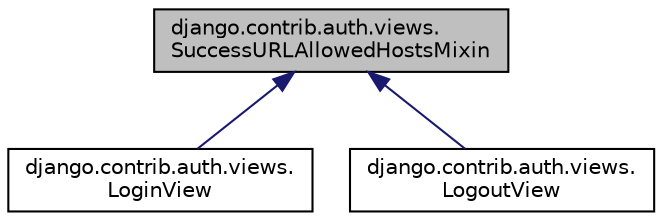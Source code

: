 digraph "django.contrib.auth.views.SuccessURLAllowedHostsMixin"
{
 // LATEX_PDF_SIZE
  edge [fontname="Helvetica",fontsize="10",labelfontname="Helvetica",labelfontsize="10"];
  node [fontname="Helvetica",fontsize="10",shape=record];
  Node1 [label="django.contrib.auth.views.\lSuccessURLAllowedHostsMixin",height=0.2,width=0.4,color="black", fillcolor="grey75", style="filled", fontcolor="black",tooltip=" "];
  Node1 -> Node2 [dir="back",color="midnightblue",fontsize="10",style="solid",fontname="Helvetica"];
  Node2 [label="django.contrib.auth.views.\lLoginView",height=0.2,width=0.4,color="black", fillcolor="white", style="filled",URL="$dd/d60/classdjango_1_1contrib_1_1auth_1_1views_1_1_login_view.html",tooltip=" "];
  Node1 -> Node3 [dir="back",color="midnightblue",fontsize="10",style="solid",fontname="Helvetica"];
  Node3 [label="django.contrib.auth.views.\lLogoutView",height=0.2,width=0.4,color="black", fillcolor="white", style="filled",URL="$d5/d9b/classdjango_1_1contrib_1_1auth_1_1views_1_1_logout_view.html",tooltip=" "];
}
